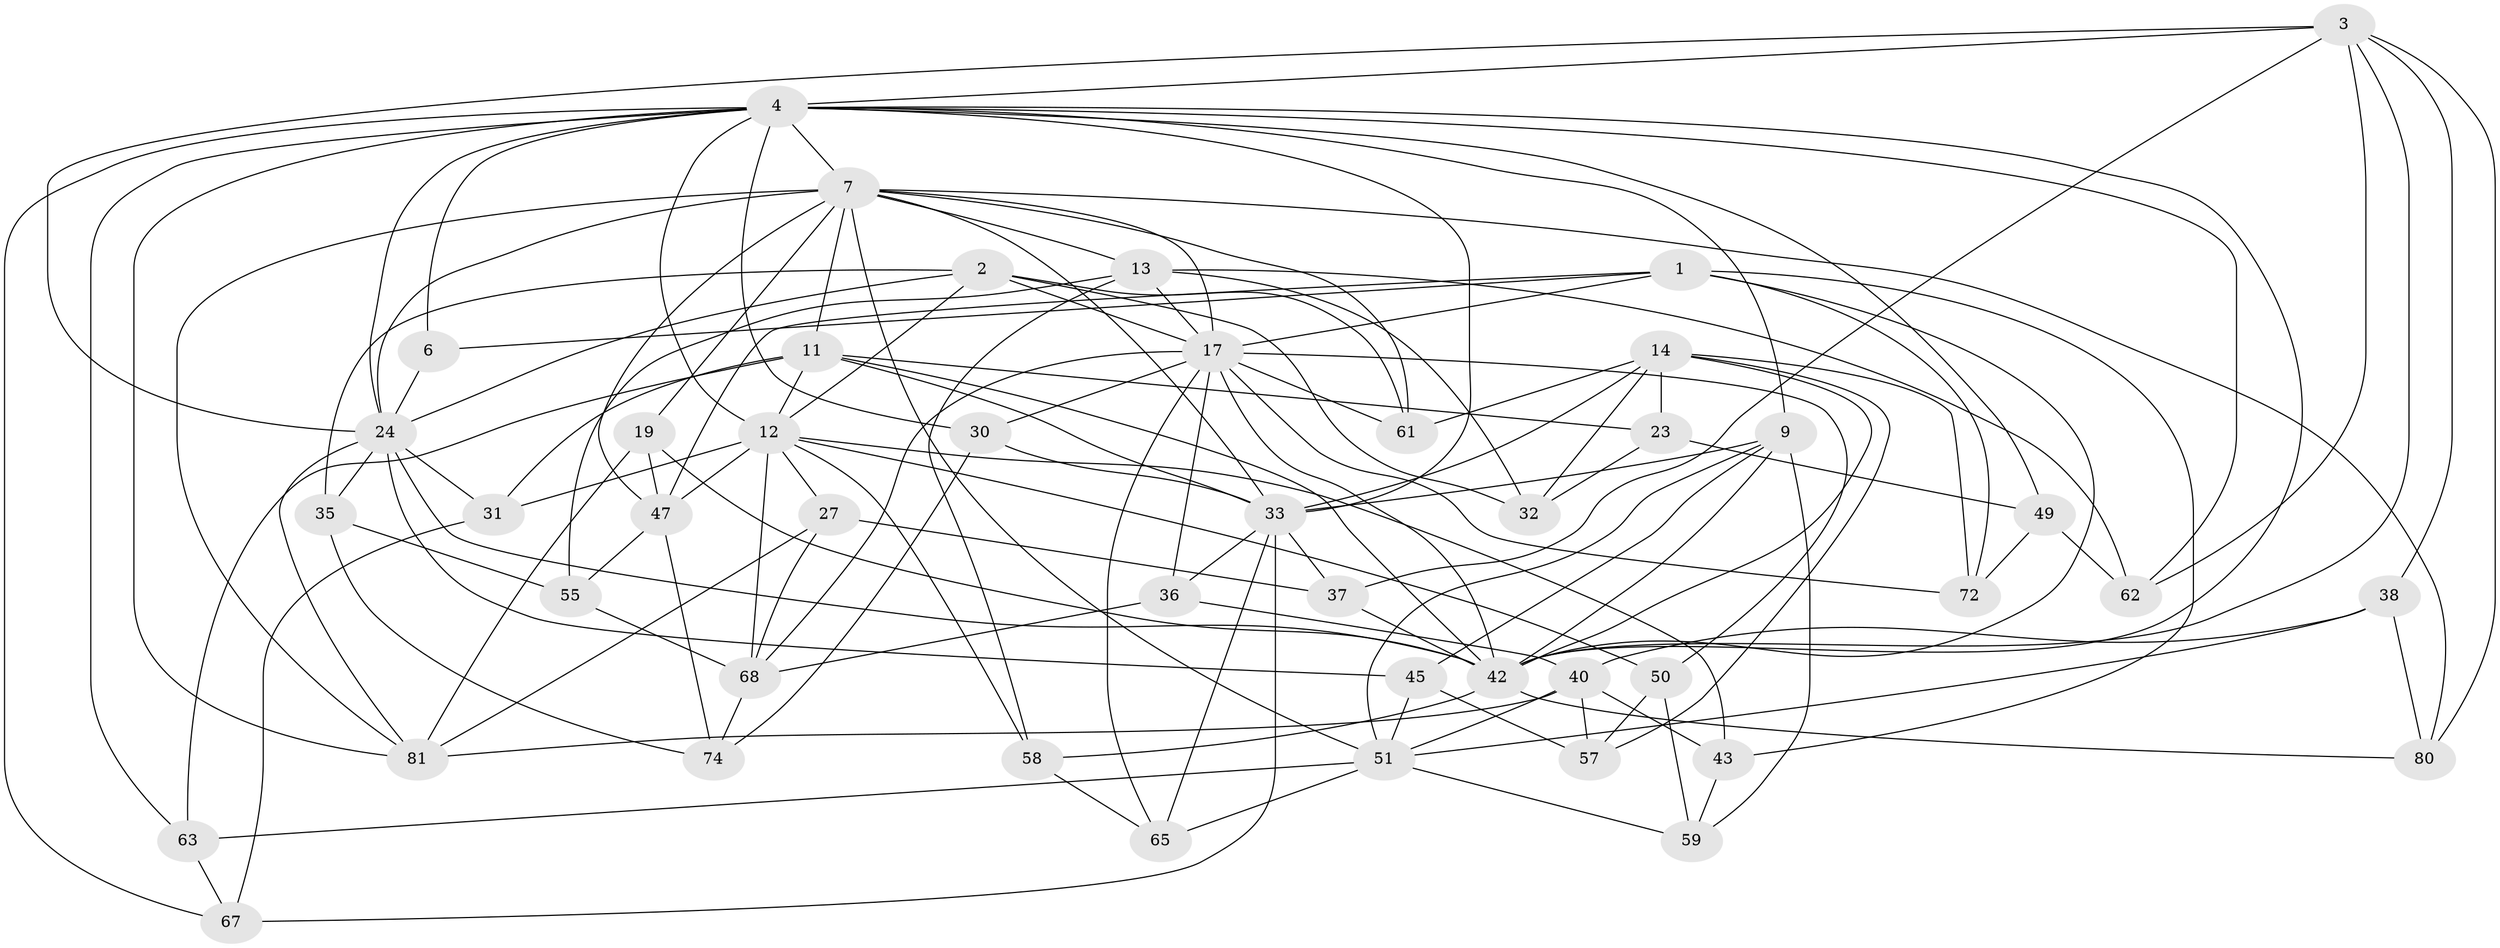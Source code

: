 // original degree distribution, {4: 1.0}
// Generated by graph-tools (version 1.1) at 2025/16/03/09/25 04:16:12]
// undirected, 46 vertices, 132 edges
graph export_dot {
graph [start="1"]
  node [color=gray90,style=filled];
  1 [super="+15"];
  2 [super="+5"];
  3 [super="+26+77"];
  4 [super="+18+21+10"];
  6;
  7 [super="+44+8"];
  9 [super="+28"];
  11 [super="+41+78"];
  12 [super="+29"];
  13 [super="+84"];
  14 [super="+39+76"];
  17 [super="+20+22"];
  19;
  23 [super="+46"];
  24 [super="+60+83"];
  27;
  30;
  31;
  32;
  33 [super="+89+52"];
  35;
  36;
  37;
  38;
  40 [super="+69"];
  42 [super="+92+90+75"];
  43;
  45;
  47 [super="+48"];
  49;
  50;
  51 [super="+70+71"];
  55;
  57;
  58;
  59;
  61;
  62;
  63;
  65;
  67;
  68 [super="+79"];
  72;
  74;
  80;
  81 [super="+87"];
  1 -- 72;
  1 -- 6;
  1 -- 43;
  1 -- 47;
  1 -- 42;
  1 -- 17;
  2 -- 61;
  2 -- 35;
  2 -- 17;
  2 -- 32;
  2 -- 12;
  2 -- 24;
  3 -- 38;
  3 -- 62;
  3 -- 24;
  3 -- 80;
  3 -- 42;
  3 -- 37;
  3 -- 4 [weight=2];
  4 -- 6 [weight=2];
  4 -- 62;
  4 -- 49;
  4 -- 33;
  4 -- 67;
  4 -- 7;
  4 -- 9;
  4 -- 12;
  4 -- 24;
  4 -- 30;
  4 -- 81;
  4 -- 63;
  4 -- 42;
  6 -- 24;
  7 -- 51;
  7 -- 33;
  7 -- 47;
  7 -- 13;
  7 -- 11;
  7 -- 80;
  7 -- 17;
  7 -- 81;
  7 -- 19;
  7 -- 61;
  7 -- 24;
  9 -- 45;
  9 -- 59;
  9 -- 51;
  9 -- 33;
  9 -- 42;
  11 -- 12;
  11 -- 31;
  11 -- 63;
  11 -- 23 [weight=2];
  11 -- 33;
  11 -- 42;
  12 -- 43;
  12 -- 47;
  12 -- 50;
  12 -- 58;
  12 -- 27;
  12 -- 31;
  12 -- 68;
  13 -- 62;
  13 -- 32;
  13 -- 58;
  13 -- 55;
  13 -- 17;
  14 -- 32;
  14 -- 57;
  14 -- 42;
  14 -- 72;
  14 -- 61;
  14 -- 23 [weight=2];
  14 -- 33;
  17 -- 72;
  17 -- 65;
  17 -- 36;
  17 -- 50;
  17 -- 68;
  17 -- 42;
  17 -- 61;
  17 -- 30;
  19 -- 42;
  19 -- 47;
  19 -- 81;
  23 -- 32;
  23 -- 49;
  24 -- 42;
  24 -- 35;
  24 -- 45;
  24 -- 81;
  24 -- 31;
  27 -- 81;
  27 -- 37;
  27 -- 68;
  30 -- 74;
  30 -- 33;
  31 -- 67;
  33 -- 67;
  33 -- 65;
  33 -- 36;
  33 -- 37;
  35 -- 55;
  35 -- 74;
  36 -- 68;
  36 -- 40;
  37 -- 42;
  38 -- 40;
  38 -- 80;
  38 -- 51;
  40 -- 57;
  40 -- 81;
  40 -- 43;
  40 -- 51;
  42 -- 80;
  42 -- 58;
  43 -- 59;
  45 -- 57;
  45 -- 51;
  47 -- 74;
  47 -- 55;
  49 -- 62;
  49 -- 72;
  50 -- 59;
  50 -- 57;
  51 -- 59;
  51 -- 63;
  51 -- 65;
  55 -- 68;
  58 -- 65;
  63 -- 67;
  68 -- 74;
}
